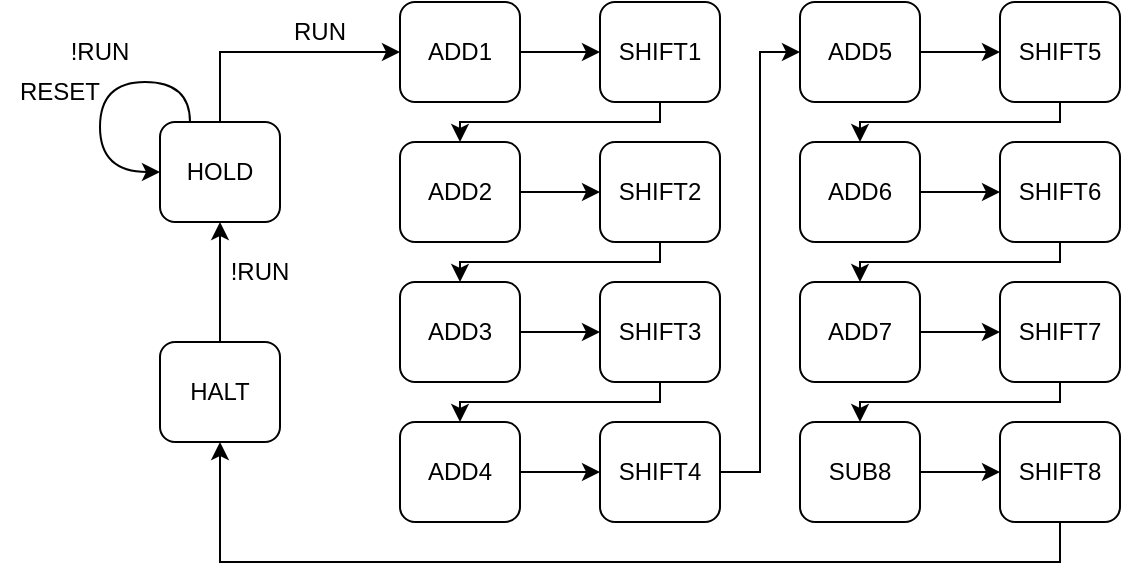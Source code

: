 <mxfile version="20.4.0" type="device"><diagram id="C5RBs43oDa-KdzZeNtuy" name="Page-1"><mxGraphModel dx="1422" dy="794" grid="1" gridSize="10" guides="1" tooltips="1" connect="1" arrows="1" fold="1" page="1" pageScale="1" pageWidth="827" pageHeight="1169" background="none" math="0" shadow="0"><root><mxCell id="WIyWlLk6GJQsqaUBKTNV-0"/><mxCell id="WIyWlLk6GJQsqaUBKTNV-1" parent="WIyWlLk6GJQsqaUBKTNV-0"/><mxCell id="ssE57dqBEeiUNNbZYzn--2" style="edgeStyle=orthogonalEdgeStyle;rounded=0;orthogonalLoop=1;jettySize=auto;html=1;exitX=0.5;exitY=0;exitDx=0;exitDy=0;entryX=0;entryY=0.5;entryDx=0;entryDy=0;" edge="1" parent="WIyWlLk6GJQsqaUBKTNV-1" source="ssE57dqBEeiUNNbZYzn--0" target="ssE57dqBEeiUNNbZYzn--1"><mxGeometry relative="1" as="geometry"/></mxCell><mxCell id="ssE57dqBEeiUNNbZYzn--0" value="HOLD" style="rounded=1;whiteSpace=wrap;html=1;direction=east;" vertex="1" parent="WIyWlLk6GJQsqaUBKTNV-1"><mxGeometry x="160" y="280" width="60" height="50" as="geometry"/></mxCell><mxCell id="ssE57dqBEeiUNNbZYzn--5" style="edgeStyle=orthogonalEdgeStyle;rounded=0;orthogonalLoop=1;jettySize=auto;html=1;exitX=1;exitY=0.5;exitDx=0;exitDy=0;entryX=0;entryY=0.5;entryDx=0;entryDy=0;" edge="1" parent="WIyWlLk6GJQsqaUBKTNV-1" source="ssE57dqBEeiUNNbZYzn--1" target="ssE57dqBEeiUNNbZYzn--4"><mxGeometry relative="1" as="geometry"/></mxCell><mxCell id="ssE57dqBEeiUNNbZYzn--1" value="ADD1" style="rounded=1;whiteSpace=wrap;html=1;direction=east;" vertex="1" parent="WIyWlLk6GJQsqaUBKTNV-1"><mxGeometry x="280" y="220" width="60" height="50" as="geometry"/></mxCell><mxCell id="ssE57dqBEeiUNNbZYzn--16" style="edgeStyle=orthogonalEdgeStyle;rounded=0;orthogonalLoop=1;jettySize=auto;html=1;exitX=0.5;exitY=1;exitDx=0;exitDy=0;entryX=0.5;entryY=0;entryDx=0;entryDy=0;" edge="1" parent="WIyWlLk6GJQsqaUBKTNV-1" source="ssE57dqBEeiUNNbZYzn--4" target="ssE57dqBEeiUNNbZYzn--7"><mxGeometry relative="1" as="geometry"><Array as="points"><mxPoint x="410" y="280"/><mxPoint x="310" y="280"/></Array></mxGeometry></mxCell><mxCell id="ssE57dqBEeiUNNbZYzn--4" value="SHIFT1" style="rounded=1;whiteSpace=wrap;html=1;direction=east;" vertex="1" parent="WIyWlLk6GJQsqaUBKTNV-1"><mxGeometry x="380" y="220" width="60" height="50" as="geometry"/></mxCell><mxCell id="ssE57dqBEeiUNNbZYzn--6" style="edgeStyle=orthogonalEdgeStyle;rounded=0;orthogonalLoop=1;jettySize=auto;html=1;exitX=1;exitY=0.5;exitDx=0;exitDy=0;entryX=0;entryY=0.5;entryDx=0;entryDy=0;" edge="1" parent="WIyWlLk6GJQsqaUBKTNV-1" source="ssE57dqBEeiUNNbZYzn--7" target="ssE57dqBEeiUNNbZYzn--8"><mxGeometry relative="1" as="geometry"/></mxCell><mxCell id="ssE57dqBEeiUNNbZYzn--7" value="ADD2" style="rounded=1;whiteSpace=wrap;html=1;direction=east;" vertex="1" parent="WIyWlLk6GJQsqaUBKTNV-1"><mxGeometry x="280" y="290" width="60" height="50" as="geometry"/></mxCell><mxCell id="ssE57dqBEeiUNNbZYzn--17" style="edgeStyle=orthogonalEdgeStyle;rounded=0;orthogonalLoop=1;jettySize=auto;html=1;exitX=0.5;exitY=1;exitDx=0;exitDy=0;entryX=0.5;entryY=0;entryDx=0;entryDy=0;" edge="1" parent="WIyWlLk6GJQsqaUBKTNV-1" source="ssE57dqBEeiUNNbZYzn--8" target="ssE57dqBEeiUNNbZYzn--10"><mxGeometry relative="1" as="geometry"><Array as="points"><mxPoint x="410" y="350"/><mxPoint x="310" y="350"/></Array></mxGeometry></mxCell><mxCell id="ssE57dqBEeiUNNbZYzn--8" value="SHIFT2" style="rounded=1;whiteSpace=wrap;html=1;direction=east;" vertex="1" parent="WIyWlLk6GJQsqaUBKTNV-1"><mxGeometry x="380" y="290" width="60" height="50" as="geometry"/></mxCell><mxCell id="ssE57dqBEeiUNNbZYzn--9" style="edgeStyle=orthogonalEdgeStyle;rounded=0;orthogonalLoop=1;jettySize=auto;html=1;exitX=1;exitY=0.5;exitDx=0;exitDy=0;entryX=0;entryY=0.5;entryDx=0;entryDy=0;" edge="1" parent="WIyWlLk6GJQsqaUBKTNV-1" source="ssE57dqBEeiUNNbZYzn--10" target="ssE57dqBEeiUNNbZYzn--11"><mxGeometry relative="1" as="geometry"/></mxCell><mxCell id="ssE57dqBEeiUNNbZYzn--10" value="ADD3" style="rounded=1;whiteSpace=wrap;html=1;direction=east;" vertex="1" parent="WIyWlLk6GJQsqaUBKTNV-1"><mxGeometry x="280" y="360" width="60" height="50" as="geometry"/></mxCell><mxCell id="ssE57dqBEeiUNNbZYzn--11" value="SHIFT3" style="rounded=1;whiteSpace=wrap;html=1;direction=east;" vertex="1" parent="WIyWlLk6GJQsqaUBKTNV-1"><mxGeometry x="380" y="360" width="60" height="50" as="geometry"/></mxCell><mxCell id="ssE57dqBEeiUNNbZYzn--12" style="edgeStyle=orthogonalEdgeStyle;rounded=0;orthogonalLoop=1;jettySize=auto;html=1;exitX=0.25;exitY=0;exitDx=0;exitDy=0;entryX=0;entryY=0.5;entryDx=0;entryDy=0;curved=1;" edge="1" parent="WIyWlLk6GJQsqaUBKTNV-1" source="ssE57dqBEeiUNNbZYzn--0" target="ssE57dqBEeiUNNbZYzn--0"><mxGeometry relative="1" as="geometry"><Array as="points"><mxPoint x="175" y="260"/><mxPoint x="130" y="260"/><mxPoint x="130" y="305"/></Array></mxGeometry></mxCell><mxCell id="ssE57dqBEeiUNNbZYzn--13" style="edgeStyle=orthogonalEdgeStyle;rounded=0;orthogonalLoop=1;jettySize=auto;html=1;exitX=1;exitY=0.5;exitDx=0;exitDy=0;entryX=0;entryY=0.5;entryDx=0;entryDy=0;" edge="1" parent="WIyWlLk6GJQsqaUBKTNV-1" source="ssE57dqBEeiUNNbZYzn--14" target="ssE57dqBEeiUNNbZYzn--15"><mxGeometry relative="1" as="geometry"/></mxCell><mxCell id="ssE57dqBEeiUNNbZYzn--14" value="ADD4" style="rounded=1;whiteSpace=wrap;html=1;direction=east;" vertex="1" parent="WIyWlLk6GJQsqaUBKTNV-1"><mxGeometry x="280" y="430" width="60" height="50" as="geometry"/></mxCell><mxCell id="ssE57dqBEeiUNNbZYzn--43" style="edgeStyle=orthogonalEdgeStyle;rounded=0;orthogonalLoop=1;jettySize=auto;html=1;exitX=1;exitY=0.5;exitDx=0;exitDy=0;entryX=0;entryY=0.5;entryDx=0;entryDy=0;" edge="1" parent="WIyWlLk6GJQsqaUBKTNV-1" source="ssE57dqBEeiUNNbZYzn--15" target="ssE57dqBEeiUNNbZYzn--20"><mxGeometry relative="1" as="geometry"/></mxCell><mxCell id="ssE57dqBEeiUNNbZYzn--15" value="SHIFT4" style="rounded=1;whiteSpace=wrap;html=1;direction=east;" vertex="1" parent="WIyWlLk6GJQsqaUBKTNV-1"><mxGeometry x="380" y="430" width="60" height="50" as="geometry"/></mxCell><mxCell id="ssE57dqBEeiUNNbZYzn--18" style="edgeStyle=orthogonalEdgeStyle;rounded=0;orthogonalLoop=1;jettySize=auto;html=1;exitX=0.5;exitY=1;exitDx=0;exitDy=0;entryX=0.5;entryY=0;entryDx=0;entryDy=0;" edge="1" parent="WIyWlLk6GJQsqaUBKTNV-1"><mxGeometry relative="1" as="geometry"><mxPoint x="410" y="410" as="sourcePoint"/><mxPoint x="310" y="430" as="targetPoint"/><Array as="points"><mxPoint x="410" y="420"/><mxPoint x="310" y="420"/></Array></mxGeometry></mxCell><mxCell id="ssE57dqBEeiUNNbZYzn--19" style="edgeStyle=orthogonalEdgeStyle;rounded=0;orthogonalLoop=1;jettySize=auto;html=1;exitX=1;exitY=0.5;exitDx=0;exitDy=0;entryX=0;entryY=0.5;entryDx=0;entryDy=0;" edge="1" parent="WIyWlLk6GJQsqaUBKTNV-1" source="ssE57dqBEeiUNNbZYzn--20" target="ssE57dqBEeiUNNbZYzn--22"><mxGeometry relative="1" as="geometry"/></mxCell><mxCell id="ssE57dqBEeiUNNbZYzn--20" value="ADD5" style="rounded=1;whiteSpace=wrap;html=1;direction=east;" vertex="1" parent="WIyWlLk6GJQsqaUBKTNV-1"><mxGeometry x="480" y="220" width="60" height="50" as="geometry"/></mxCell><mxCell id="ssE57dqBEeiUNNbZYzn--21" style="edgeStyle=orthogonalEdgeStyle;rounded=0;orthogonalLoop=1;jettySize=auto;html=1;exitX=0.5;exitY=1;exitDx=0;exitDy=0;entryX=0.5;entryY=0;entryDx=0;entryDy=0;" edge="1" parent="WIyWlLk6GJQsqaUBKTNV-1" source="ssE57dqBEeiUNNbZYzn--22" target="ssE57dqBEeiUNNbZYzn--24"><mxGeometry relative="1" as="geometry"><Array as="points"><mxPoint x="610" y="280"/><mxPoint x="510" y="280"/></Array></mxGeometry></mxCell><mxCell id="ssE57dqBEeiUNNbZYzn--22" value="SHIFT5" style="rounded=1;whiteSpace=wrap;html=1;direction=east;" vertex="1" parent="WIyWlLk6GJQsqaUBKTNV-1"><mxGeometry x="580" y="220" width="60" height="50" as="geometry"/></mxCell><mxCell id="ssE57dqBEeiUNNbZYzn--23" style="edgeStyle=orthogonalEdgeStyle;rounded=0;orthogonalLoop=1;jettySize=auto;html=1;exitX=1;exitY=0.5;exitDx=0;exitDy=0;entryX=0;entryY=0.5;entryDx=0;entryDy=0;" edge="1" parent="WIyWlLk6GJQsqaUBKTNV-1" source="ssE57dqBEeiUNNbZYzn--24" target="ssE57dqBEeiUNNbZYzn--26"><mxGeometry relative="1" as="geometry"/></mxCell><mxCell id="ssE57dqBEeiUNNbZYzn--24" value="ADD6" style="rounded=1;whiteSpace=wrap;html=1;direction=east;" vertex="1" parent="WIyWlLk6GJQsqaUBKTNV-1"><mxGeometry x="480" y="290" width="60" height="50" as="geometry"/></mxCell><mxCell id="ssE57dqBEeiUNNbZYzn--25" style="edgeStyle=orthogonalEdgeStyle;rounded=0;orthogonalLoop=1;jettySize=auto;html=1;exitX=0.5;exitY=1;exitDx=0;exitDy=0;entryX=0.5;entryY=0;entryDx=0;entryDy=0;" edge="1" parent="WIyWlLk6GJQsqaUBKTNV-1" source="ssE57dqBEeiUNNbZYzn--26" target="ssE57dqBEeiUNNbZYzn--28"><mxGeometry relative="1" as="geometry"><Array as="points"><mxPoint x="610" y="350"/><mxPoint x="510" y="350"/></Array></mxGeometry></mxCell><mxCell id="ssE57dqBEeiUNNbZYzn--26" value="SHIFT6" style="rounded=1;whiteSpace=wrap;html=1;direction=east;" vertex="1" parent="WIyWlLk6GJQsqaUBKTNV-1"><mxGeometry x="580" y="290" width="60" height="50" as="geometry"/></mxCell><mxCell id="ssE57dqBEeiUNNbZYzn--27" style="edgeStyle=orthogonalEdgeStyle;rounded=0;orthogonalLoop=1;jettySize=auto;html=1;exitX=1;exitY=0.5;exitDx=0;exitDy=0;entryX=0;entryY=0.5;entryDx=0;entryDy=0;" edge="1" parent="WIyWlLk6GJQsqaUBKTNV-1" source="ssE57dqBEeiUNNbZYzn--28" target="ssE57dqBEeiUNNbZYzn--29"><mxGeometry relative="1" as="geometry"/></mxCell><mxCell id="ssE57dqBEeiUNNbZYzn--28" value="ADD7" style="rounded=1;whiteSpace=wrap;html=1;direction=east;" vertex="1" parent="WIyWlLk6GJQsqaUBKTNV-1"><mxGeometry x="480" y="360" width="60" height="50" as="geometry"/></mxCell><mxCell id="ssE57dqBEeiUNNbZYzn--29" value="SHIFT7" style="rounded=1;whiteSpace=wrap;html=1;direction=east;" vertex="1" parent="WIyWlLk6GJQsqaUBKTNV-1"><mxGeometry x="580" y="360" width="60" height="50" as="geometry"/></mxCell><mxCell id="ssE57dqBEeiUNNbZYzn--30" style="edgeStyle=orthogonalEdgeStyle;rounded=0;orthogonalLoop=1;jettySize=auto;html=1;exitX=1;exitY=0.5;exitDx=0;exitDy=0;entryX=0;entryY=0.5;entryDx=0;entryDy=0;" edge="1" parent="WIyWlLk6GJQsqaUBKTNV-1" source="ssE57dqBEeiUNNbZYzn--31" target="ssE57dqBEeiUNNbZYzn--32"><mxGeometry relative="1" as="geometry"/></mxCell><mxCell id="ssE57dqBEeiUNNbZYzn--31" value="SUB8" style="rounded=1;whiteSpace=wrap;html=1;direction=east;" vertex="1" parent="WIyWlLk6GJQsqaUBKTNV-1"><mxGeometry x="480" y="430" width="60" height="50" as="geometry"/></mxCell><mxCell id="ssE57dqBEeiUNNbZYzn--38" style="edgeStyle=orthogonalEdgeStyle;rounded=0;orthogonalLoop=1;jettySize=auto;html=1;exitX=0.5;exitY=1;exitDx=0;exitDy=0;entryX=0.5;entryY=1;entryDx=0;entryDy=0;" edge="1" parent="WIyWlLk6GJQsqaUBKTNV-1" source="ssE57dqBEeiUNNbZYzn--32" target="ssE57dqBEeiUNNbZYzn--37"><mxGeometry relative="1" as="geometry"/></mxCell><mxCell id="ssE57dqBEeiUNNbZYzn--32" value="SHIFT8" style="rounded=1;whiteSpace=wrap;html=1;direction=east;" vertex="1" parent="WIyWlLk6GJQsqaUBKTNV-1"><mxGeometry x="580" y="430" width="60" height="50" as="geometry"/></mxCell><mxCell id="ssE57dqBEeiUNNbZYzn--33" style="edgeStyle=orthogonalEdgeStyle;rounded=0;orthogonalLoop=1;jettySize=auto;html=1;exitX=0.5;exitY=1;exitDx=0;exitDy=0;entryX=0.5;entryY=0;entryDx=0;entryDy=0;" edge="1" parent="WIyWlLk6GJQsqaUBKTNV-1"><mxGeometry relative="1" as="geometry"><mxPoint x="610" y="410" as="sourcePoint"/><mxPoint x="510" y="430" as="targetPoint"/><Array as="points"><mxPoint x="610" y="420"/><mxPoint x="510" y="420"/></Array></mxGeometry></mxCell><mxCell id="ssE57dqBEeiUNNbZYzn--36" value="RUN" style="text;html=1;strokeColor=none;fillColor=none;align=center;verticalAlign=middle;whiteSpace=wrap;rounded=0;direction=east;" vertex="1" parent="WIyWlLk6GJQsqaUBKTNV-1"><mxGeometry x="210" y="220" width="60" height="30" as="geometry"/></mxCell><mxCell id="ssE57dqBEeiUNNbZYzn--39" style="edgeStyle=orthogonalEdgeStyle;rounded=0;orthogonalLoop=1;jettySize=auto;html=1;exitX=0.5;exitY=0;exitDx=0;exitDy=0;" edge="1" parent="WIyWlLk6GJQsqaUBKTNV-1" source="ssE57dqBEeiUNNbZYzn--37" target="ssE57dqBEeiUNNbZYzn--0"><mxGeometry relative="1" as="geometry"/></mxCell><mxCell id="ssE57dqBEeiUNNbZYzn--37" value="HALT" style="rounded=1;whiteSpace=wrap;html=1;direction=east;" vertex="1" parent="WIyWlLk6GJQsqaUBKTNV-1"><mxGeometry x="160" y="390" width="60" height="50" as="geometry"/></mxCell><mxCell id="ssE57dqBEeiUNNbZYzn--40" value="!RUN" style="text;html=1;strokeColor=none;fillColor=none;align=center;verticalAlign=middle;whiteSpace=wrap;rounded=0;direction=east;" vertex="1" parent="WIyWlLk6GJQsqaUBKTNV-1"><mxGeometry x="100" y="230" width="60" height="30" as="geometry"/></mxCell><mxCell id="ssE57dqBEeiUNNbZYzn--41" value="RESET" style="text;html=1;strokeColor=none;fillColor=none;align=center;verticalAlign=middle;whiteSpace=wrap;rounded=0;direction=east;" vertex="1" parent="WIyWlLk6GJQsqaUBKTNV-1"><mxGeometry x="80" y="250" width="60" height="30" as="geometry"/></mxCell><mxCell id="ssE57dqBEeiUNNbZYzn--42" value="!RUN" style="text;html=1;strokeColor=none;fillColor=none;align=center;verticalAlign=middle;whiteSpace=wrap;rounded=0;direction=east;" vertex="1" parent="WIyWlLk6GJQsqaUBKTNV-1"><mxGeometry x="180" y="340" width="60" height="30" as="geometry"/></mxCell></root></mxGraphModel></diagram></mxfile>